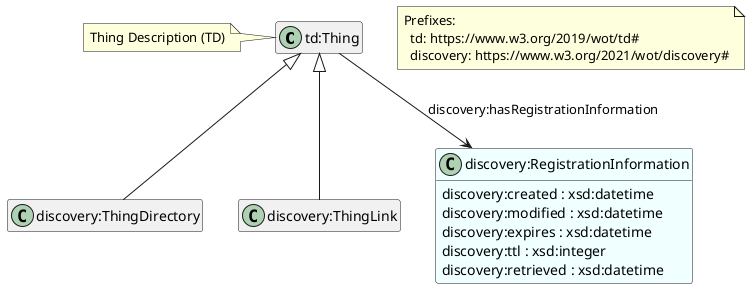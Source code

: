 @startuml
hide members
class Thing as "td:Thing"
class ThingDirectory as "discovery:ThingDirectory"
class ThingLink as "discovery:ThingLink"

class RegInfo as "discovery:RegistrationInformation" #Azure {
  discovery:created : xsd:datetime
  discovery:modified : xsd:datetime
  discovery:expires : xsd:datetime
  discovery:ttl : xsd:integer
  discovery:retrieved : xsd:datetime
}
show RegInfo attributes

note left of Thing
  Thing Description (TD)
end note

Thing <|-- ThingDirectory
Thing <|-- ThingLink
Thing --> RegInfo : "discovery:hasRegistrationInformation"

note as Prefixes
Prefixes:
  td: https://www.w3.org/2019/wot/td#
  discovery: https://www.w3.org/2021/wot/discovery#
end note
@enduml
